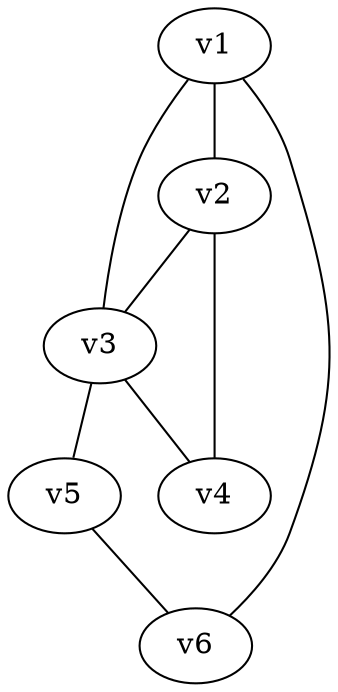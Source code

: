 graph triangulo {
v1 -- v2;
v1 -- v3;
v1 -- v6;

v2 -- v3;
v2 -- v4;

v3 -- v4;
v3 -- v5;

v5 -- v6
}